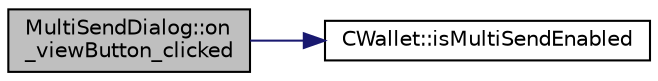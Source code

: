 digraph "MultiSendDialog::on_viewButton_clicked"
{
  edge [fontname="Helvetica",fontsize="10",labelfontname="Helvetica",labelfontsize="10"];
  node [fontname="Helvetica",fontsize="10",shape=record];
  rankdir="LR";
  Node34 [label="MultiSendDialog::on\l_viewButton_clicked",height=0.2,width=0.4,color="black", fillcolor="grey75", style="filled", fontcolor="black"];
  Node34 -> Node35 [color="midnightblue",fontsize="10",style="solid",fontname="Helvetica"];
  Node35 [label="CWallet::isMultiSendEnabled",height=0.2,width=0.4,color="black", fillcolor="white", style="filled",URL="$class_c_wallet.html#aea9ec908c62d5d1bdb71e2eb7309c0eb"];
}

